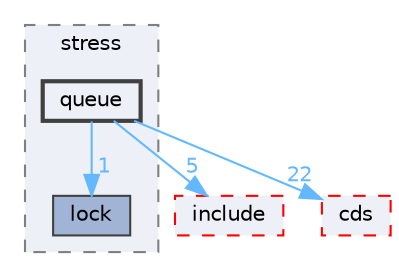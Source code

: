 digraph "external/libcds/test/stress/queue"
{
 // LATEX_PDF_SIZE
  bgcolor="transparent";
  edge [fontname=Helvetica,fontsize=10,labelfontname=Helvetica,labelfontsize=10];
  node [fontname=Helvetica,fontsize=10,shape=box,height=0.2,width=0.4];
  compound=true
  subgraph clusterdir_9f5f38d12d77b88ddd9d791ef824d27f {
    graph [ bgcolor="#edf0f7", pencolor="grey50", label="stress", fontname=Helvetica,fontsize=10 style="filled,dashed", URL="dir_9f5f38d12d77b88ddd9d791ef824d27f.html",tooltip=""]
  dir_30aaa8a4d88f5699c7812fde8b1f058b [label="lock", fillcolor="#a2b4d6", color="grey25", style="filled", URL="dir_30aaa8a4d88f5699c7812fde8b1f058b.html",tooltip=""];
  dir_cf6c0c398c2b41c32be9e9158d4ea9fb [label="queue", fillcolor="#edf0f7", color="grey25", style="filled,bold", URL="dir_cf6c0c398c2b41c32be9e9158d4ea9fb.html",tooltip=""];
  }
  dir_e8e86015120c09f6a7f42026ab4ce0a2 [label="include", fillcolor="#edf0f7", color="red", style="filled,dashed", URL="dir_e8e86015120c09f6a7f42026ab4ce0a2.html",tooltip=""];
  dir_fcf032bbf40cb4a20f944ac15896063c [label="cds", fillcolor="#edf0f7", color="red", style="filled,dashed", URL="dir_fcf032bbf40cb4a20f944ac15896063c.html",tooltip=""];
  dir_cf6c0c398c2b41c32be9e9158d4ea9fb->dir_30aaa8a4d88f5699c7812fde8b1f058b [headlabel="1", labeldistance=1.5 headhref="dir_000594_000459.html" href="dir_000594_000459.html" color="steelblue1" fontcolor="steelblue1"];
  dir_cf6c0c398c2b41c32be9e9158d4ea9fb->dir_e8e86015120c09f6a7f42026ab4ce0a2 [headlabel="5", labeldistance=1.5 headhref="dir_000594_000382.html" href="dir_000594_000382.html" color="steelblue1" fontcolor="steelblue1"];
  dir_cf6c0c398c2b41c32be9e9158d4ea9fb->dir_fcf032bbf40cb4a20f944ac15896063c [headlabel="22", labeldistance=1.5 headhref="dir_000594_000111.html" href="dir_000594_000111.html" color="steelblue1" fontcolor="steelblue1"];
}

